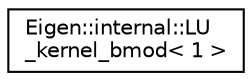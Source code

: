 digraph "Graphical Class Hierarchy"
{
  edge [fontname="Helvetica",fontsize="10",labelfontname="Helvetica",labelfontsize="10"];
  node [fontname="Helvetica",fontsize="10",shape=record];
  rankdir="LR";
  Node1 [label="Eigen::internal::LU\l_kernel_bmod\< 1 \>",height=0.2,width=0.4,color="black", fillcolor="white", style="filled",URL="$struct_eigen_1_1internal_1_1_l_u__kernel__bmod_3_011_01_4.html"];
}
